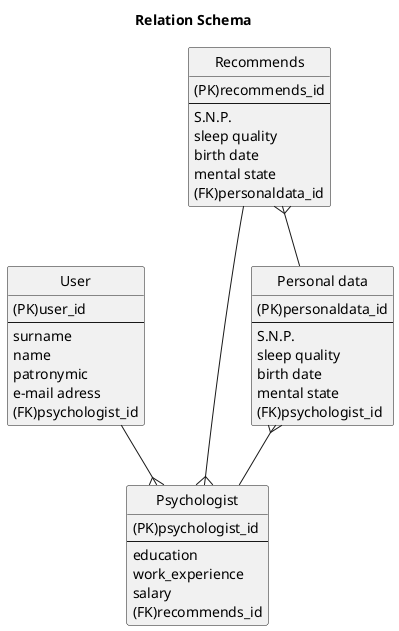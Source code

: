 @startuml
title Relation Schema
hide circle
  entity "User" as us {
  (PK)user_id
  --
  surname
  name
  patronymic
  e-mail adress
  (FK)psychologist_id
}
entity "Psychologist" as psy {
  (PK)psychologist_id
  --
  education
  work_experience
  salary
  (FK)recommends_id
}
entity "Recommends" as rec {
  (PK)recommends_id
  --
  S.N.P.
  sleep quality
  birth date
  mental state
  (FK)personaldata_id
}
entity "Personal data" as pb {
  (PK)personaldata_id
  --
  S.N.P.
  sleep quality
  birth date
  mental state
  (FK)psychologist_id
}
us --{ psy
rec--{ psy
rec }-- pb
pb }-- psy

@enduml
